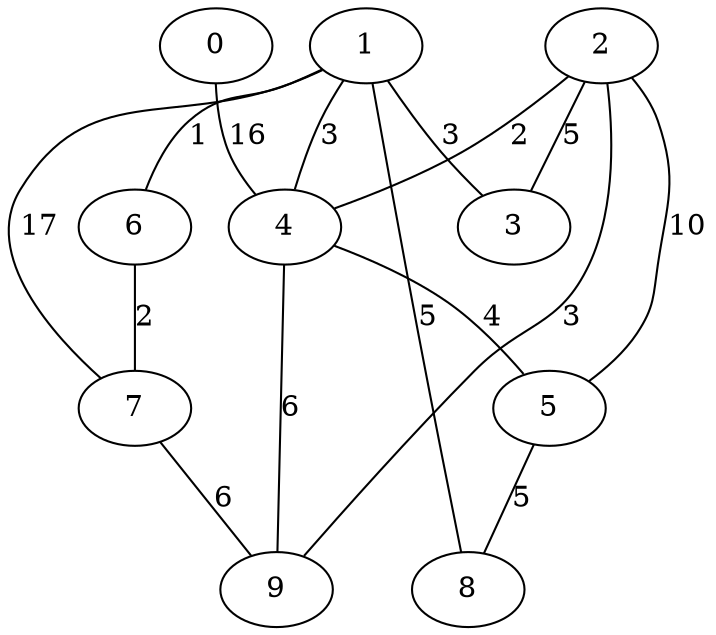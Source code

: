 graph G {
  "0";
  "0" -- "4" [label="16"];
  "1";
  "1" -- "7" [label="17"];
  "1" -- "4" [label="3"];
  "1" -- "6" [label="1"];
  "1" -- "8" [label="5"];
  "1" -- "3" [label="3"];
  "2";
  "2" -- "4" [label="2"];
  "2" -- "5" [label="10"];
  "2" -- "3" [label="5"];
  "2" -- "9" [label="3"];
  "3";
  "4";
  "4" -- "9" [label="6"];
  "4" -- "5" [label="4"];
  "5";
  "5" -- "8" [label="5"];
  "6";
  "6" -- "7" [label="2"];
  "7";
  "7" -- "9" [label="6"];
  "8";
  "9";
}
